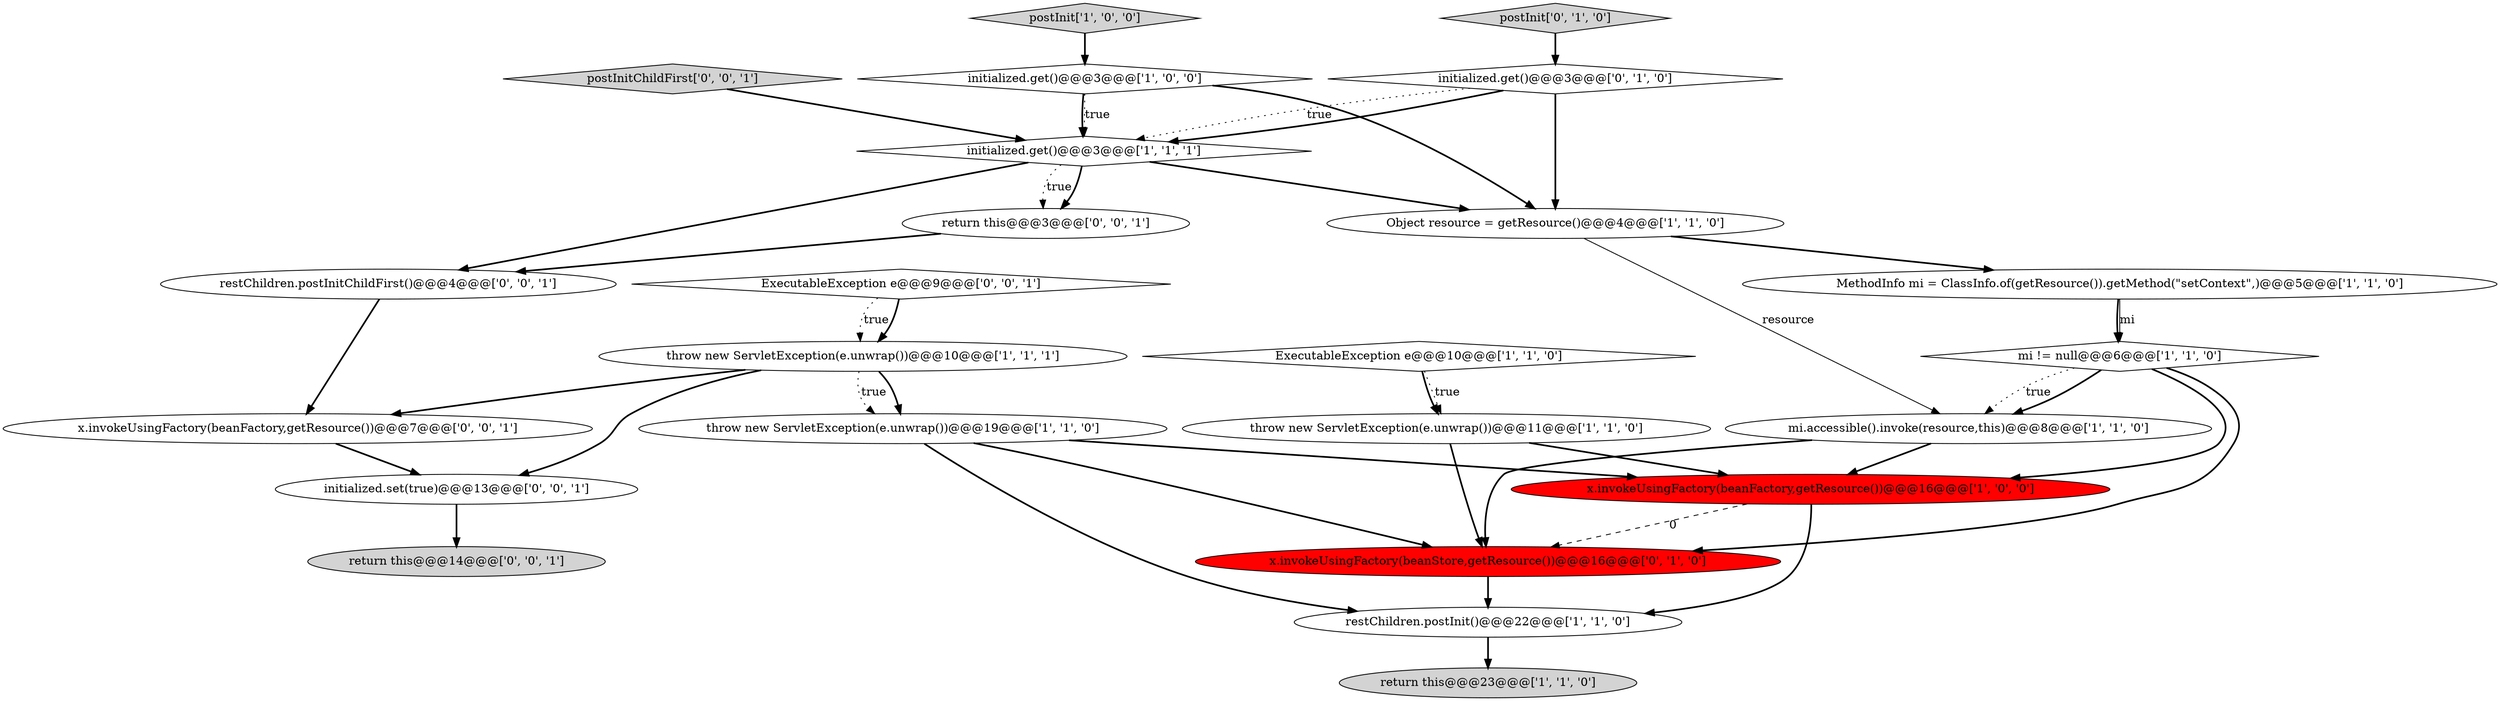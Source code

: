 digraph {
2 [style = filled, label = "mi != null@@@6@@@['1', '1', '0']", fillcolor = white, shape = diamond image = "AAA0AAABBB1BBB"];
0 [style = filled, label = "mi.accessible().invoke(resource,this)@@@8@@@['1', '1', '0']", fillcolor = white, shape = ellipse image = "AAA0AAABBB1BBB"];
15 [style = filled, label = "x.invokeUsingFactory(beanStore,getResource())@@@16@@@['0', '1', '0']", fillcolor = red, shape = ellipse image = "AAA1AAABBB2BBB"];
20 [style = filled, label = "ExecutableException e@@@9@@@['0', '0', '1']", fillcolor = white, shape = diamond image = "AAA0AAABBB3BBB"];
3 [style = filled, label = "postInit['1', '0', '0']", fillcolor = lightgray, shape = diamond image = "AAA0AAABBB1BBB"];
9 [style = filled, label = "initialized.get()@@@3@@@['1', '0', '0']", fillcolor = white, shape = diamond image = "AAA0AAABBB1BBB"];
10 [style = filled, label = "throw new ServletException(e.unwrap())@@@11@@@['1', '1', '0']", fillcolor = white, shape = ellipse image = "AAA0AAABBB1BBB"];
12 [style = filled, label = "initialized.get()@@@3@@@['1', '1', '1']", fillcolor = white, shape = diamond image = "AAA0AAABBB1BBB"];
23 [style = filled, label = "x.invokeUsingFactory(beanFactory,getResource())@@@7@@@['0', '0', '1']", fillcolor = white, shape = ellipse image = "AAA0AAABBB3BBB"];
6 [style = filled, label = "Object resource = getResource()@@@4@@@['1', '1', '0']", fillcolor = white, shape = ellipse image = "AAA0AAABBB1BBB"];
7 [style = filled, label = "ExecutableException e@@@10@@@['1', '1', '0']", fillcolor = white, shape = diamond image = "AAA0AAABBB1BBB"];
5 [style = filled, label = "restChildren.postInit()@@@22@@@['1', '1', '0']", fillcolor = white, shape = ellipse image = "AAA0AAABBB1BBB"];
1 [style = filled, label = "MethodInfo mi = ClassInfo.of(getResource()).getMethod(\"setContext\",)@@@5@@@['1', '1', '0']", fillcolor = white, shape = ellipse image = "AAA0AAABBB1BBB"];
19 [style = filled, label = "return this@@@3@@@['0', '0', '1']", fillcolor = white, shape = ellipse image = "AAA0AAABBB3BBB"];
22 [style = filled, label = "initialized.set(true)@@@13@@@['0', '0', '1']", fillcolor = white, shape = ellipse image = "AAA0AAABBB3BBB"];
21 [style = filled, label = "restChildren.postInitChildFirst()@@@4@@@['0', '0', '1']", fillcolor = white, shape = ellipse image = "AAA0AAABBB3BBB"];
11 [style = filled, label = "throw new ServletException(e.unwrap())@@@10@@@['1', '1', '1']", fillcolor = white, shape = ellipse image = "AAA0AAABBB1BBB"];
13 [style = filled, label = "return this@@@23@@@['1', '1', '0']", fillcolor = lightgray, shape = ellipse image = "AAA0AAABBB1BBB"];
18 [style = filled, label = "postInitChildFirst['0', '0', '1']", fillcolor = lightgray, shape = diamond image = "AAA0AAABBB3BBB"];
8 [style = filled, label = "throw new ServletException(e.unwrap())@@@19@@@['1', '1', '0']", fillcolor = white, shape = ellipse image = "AAA0AAABBB1BBB"];
16 [style = filled, label = "postInit['0', '1', '0']", fillcolor = lightgray, shape = diamond image = "AAA0AAABBB2BBB"];
14 [style = filled, label = "initialized.get()@@@3@@@['0', '1', '0']", fillcolor = white, shape = diamond image = "AAA0AAABBB2BBB"];
4 [style = filled, label = "x.invokeUsingFactory(beanFactory,getResource())@@@16@@@['1', '0', '0']", fillcolor = red, shape = ellipse image = "AAA1AAABBB1BBB"];
17 [style = filled, label = "return this@@@14@@@['0', '0', '1']", fillcolor = lightgray, shape = ellipse image = "AAA0AAABBB3BBB"];
9->12 [style = dotted, label="true"];
2->0 [style = dotted, label="true"];
7->10 [style = dotted, label="true"];
10->15 [style = bold, label=""];
8->15 [style = bold, label=""];
14->12 [style = dotted, label="true"];
20->11 [style = dotted, label="true"];
6->0 [style = solid, label="resource"];
7->10 [style = bold, label=""];
12->21 [style = bold, label=""];
18->12 [style = bold, label=""];
12->6 [style = bold, label=""];
2->4 [style = bold, label=""];
0->15 [style = bold, label=""];
15->5 [style = bold, label=""];
9->6 [style = bold, label=""];
3->9 [style = bold, label=""];
1->2 [style = solid, label="mi"];
6->1 [style = bold, label=""];
2->0 [style = bold, label=""];
23->22 [style = bold, label=""];
8->5 [style = bold, label=""];
12->19 [style = dotted, label="true"];
0->4 [style = bold, label=""];
4->15 [style = dashed, label="0"];
5->13 [style = bold, label=""];
14->12 [style = bold, label=""];
2->15 [style = bold, label=""];
10->4 [style = bold, label=""];
11->22 [style = bold, label=""];
22->17 [style = bold, label=""];
11->8 [style = bold, label=""];
16->14 [style = bold, label=""];
11->8 [style = dotted, label="true"];
1->2 [style = bold, label=""];
9->12 [style = bold, label=""];
8->4 [style = bold, label=""];
12->19 [style = bold, label=""];
11->23 [style = bold, label=""];
4->5 [style = bold, label=""];
14->6 [style = bold, label=""];
20->11 [style = bold, label=""];
21->23 [style = bold, label=""];
19->21 [style = bold, label=""];
}

